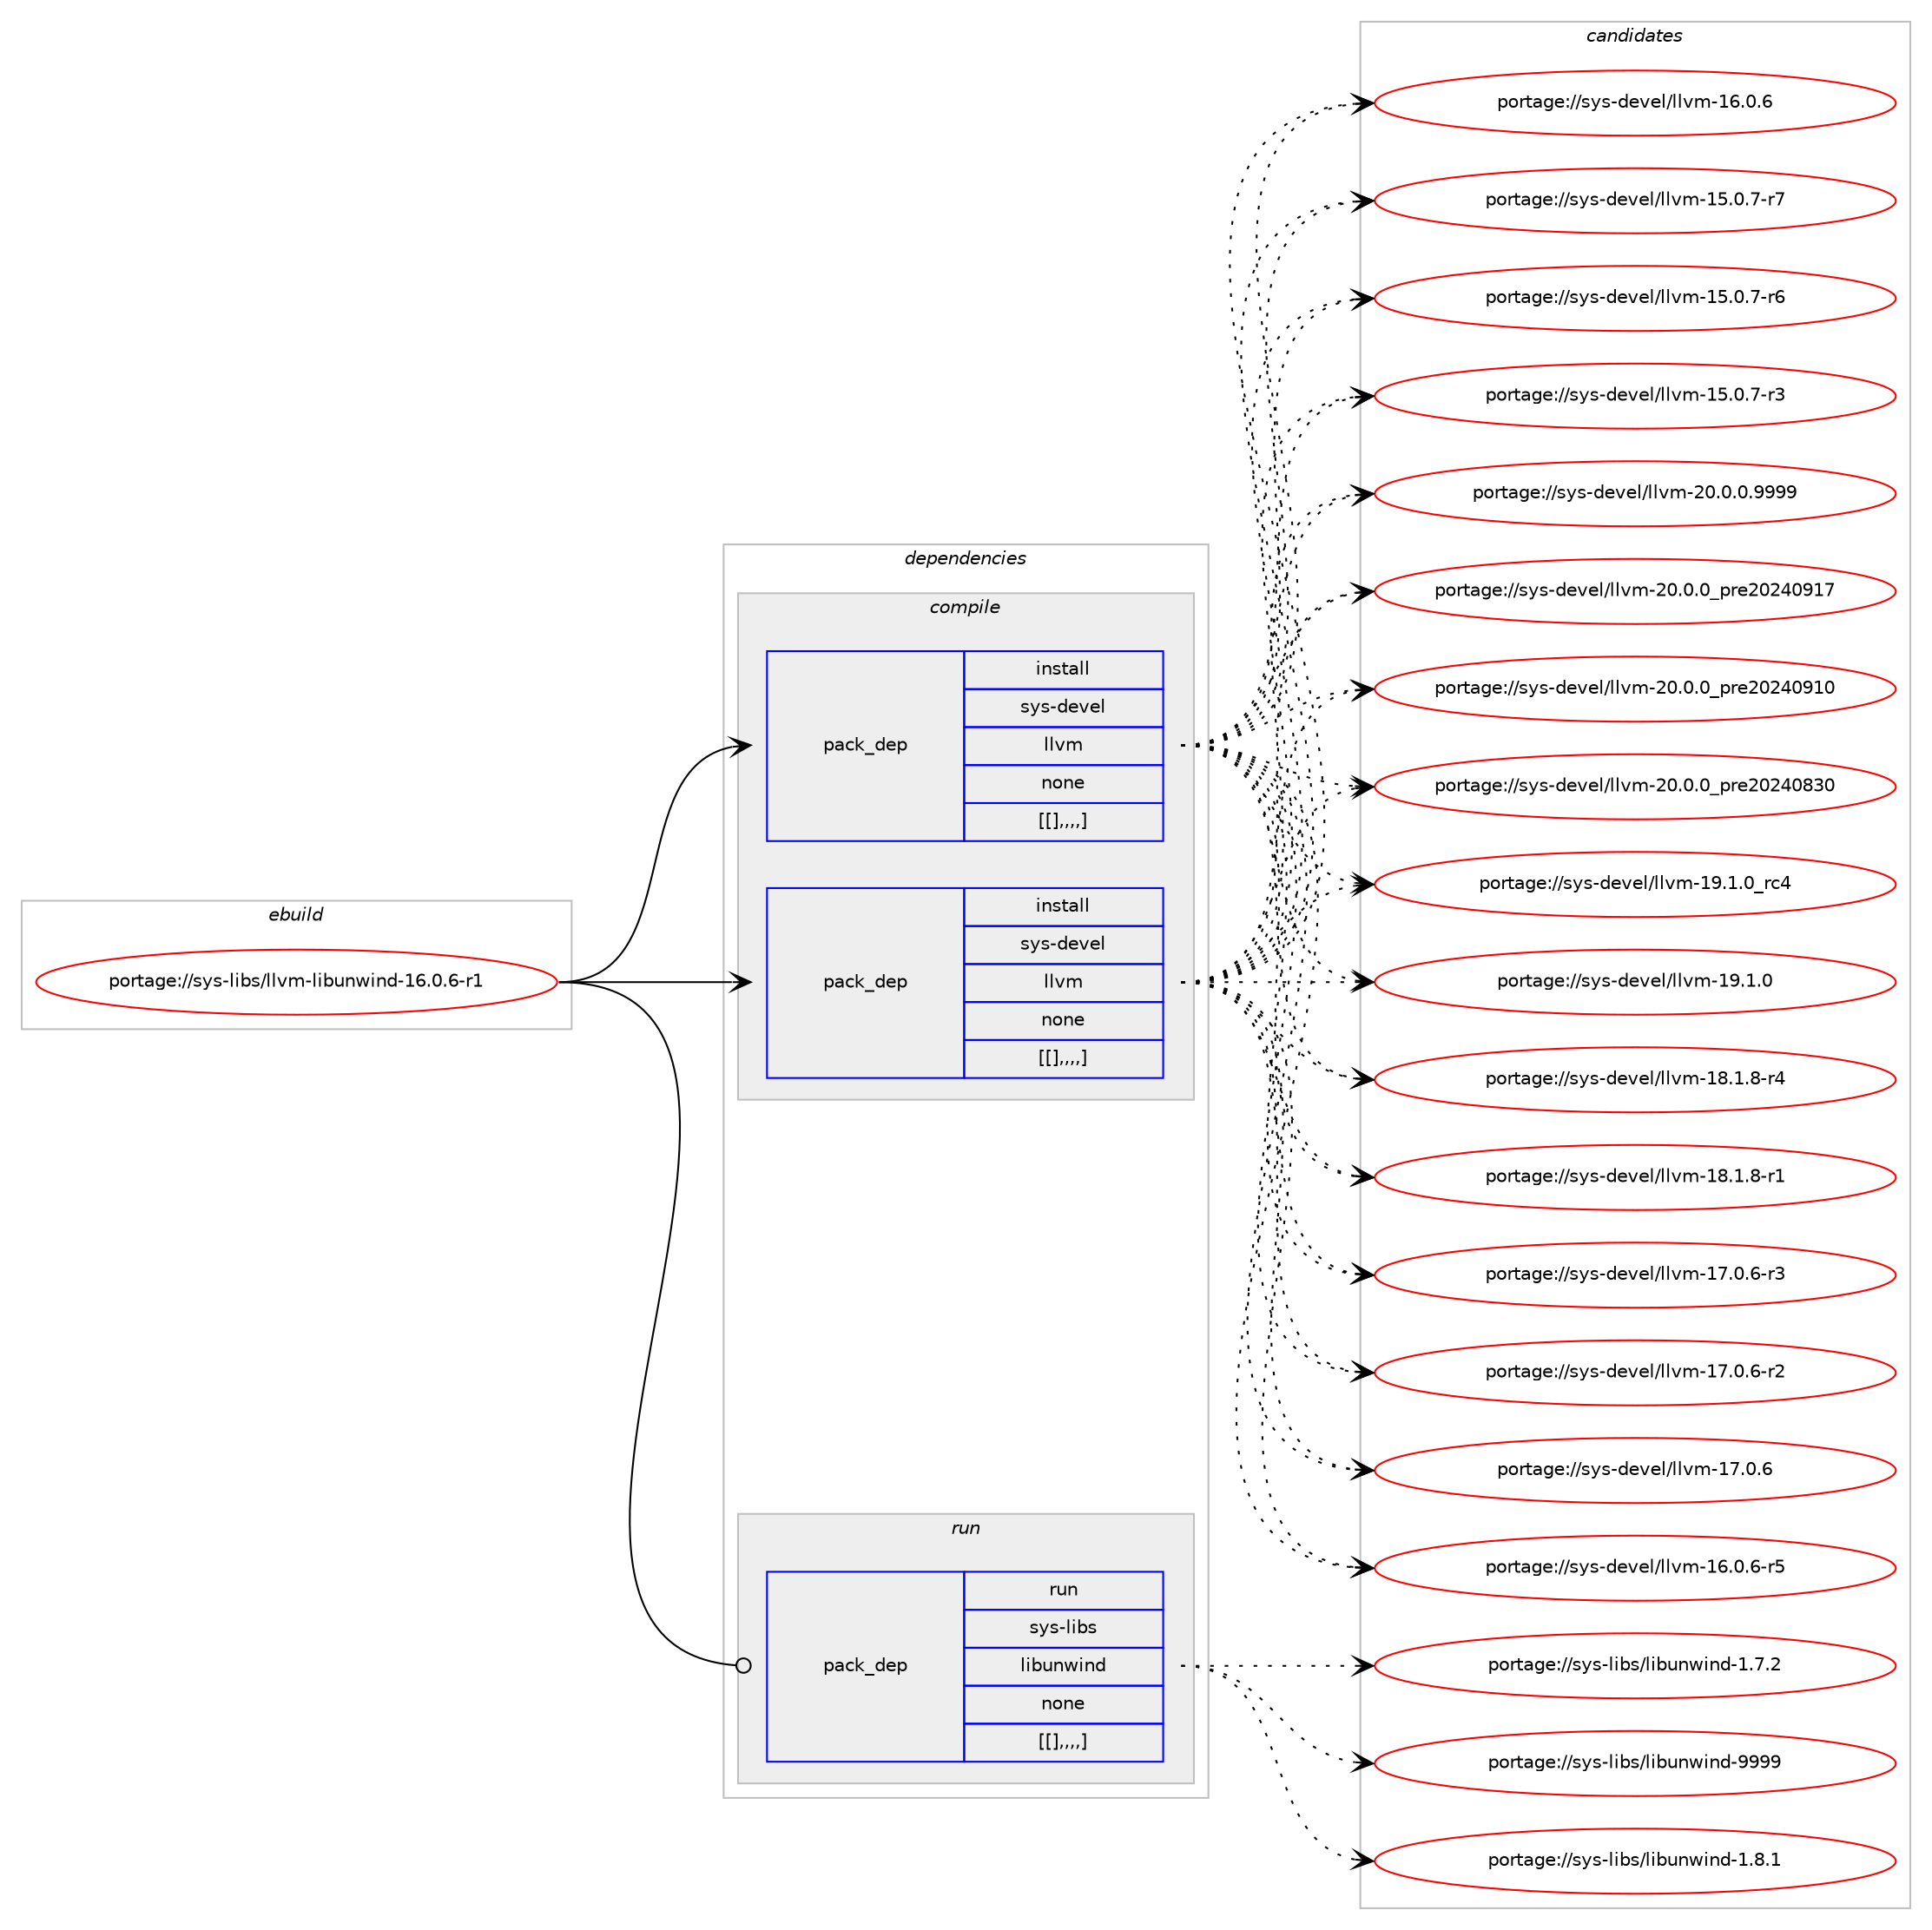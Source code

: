 digraph prolog {

# *************
# Graph options
# *************

newrank=true;
concentrate=true;
compound=true;
graph [rankdir=LR,fontname=Helvetica,fontsize=10,ranksep=1.5];#, ranksep=2.5, nodesep=0.2];
edge  [arrowhead=vee];
node  [fontname=Helvetica,fontsize=10];

# **********
# The ebuild
# **********

subgraph cluster_leftcol {
color=gray;
label=<<i>ebuild</i>>;
id [label="portage://sys-libs/llvm-libunwind-16.0.6-r1", color=red, width=4, href="../sys-libs/llvm-libunwind-16.0.6-r1.svg"];
}

# ****************
# The dependencies
# ****************

subgraph cluster_midcol {
color=gray;
label=<<i>dependencies</i>>;
subgraph cluster_compile {
fillcolor="#eeeeee";
style=filled;
label=<<i>compile</i>>;
subgraph pack329131 {
dependency455019 [label=<<TABLE BORDER="0" CELLBORDER="1" CELLSPACING="0" CELLPADDING="4" WIDTH="220"><TR><TD ROWSPAN="6" CELLPADDING="30">pack_dep</TD></TR><TR><TD WIDTH="110">install</TD></TR><TR><TD>sys-devel</TD></TR><TR><TD>llvm</TD></TR><TR><TD>none</TD></TR><TR><TD>[[],,,,]</TD></TR></TABLE>>, shape=none, color=blue];
}
id:e -> dependency455019:w [weight=20,style="solid",arrowhead="vee"];
subgraph pack329132 {
dependency455020 [label=<<TABLE BORDER="0" CELLBORDER="1" CELLSPACING="0" CELLPADDING="4" WIDTH="220"><TR><TD ROWSPAN="6" CELLPADDING="30">pack_dep</TD></TR><TR><TD WIDTH="110">install</TD></TR><TR><TD>sys-devel</TD></TR><TR><TD>llvm</TD></TR><TR><TD>none</TD></TR><TR><TD>[[],,,,]</TD></TR></TABLE>>, shape=none, color=blue];
}
id:e -> dependency455020:w [weight=20,style="solid",arrowhead="vee"];
}
subgraph cluster_compileandrun {
fillcolor="#eeeeee";
style=filled;
label=<<i>compile and run</i>>;
}
subgraph cluster_run {
fillcolor="#eeeeee";
style=filled;
label=<<i>run</i>>;
subgraph pack329133 {
dependency455021 [label=<<TABLE BORDER="0" CELLBORDER="1" CELLSPACING="0" CELLPADDING="4" WIDTH="220"><TR><TD ROWSPAN="6" CELLPADDING="30">pack_dep</TD></TR><TR><TD WIDTH="110">run</TD></TR><TR><TD>sys-libs</TD></TR><TR><TD>libunwind</TD></TR><TR><TD>none</TD></TR><TR><TD>[[],,,,]</TD></TR></TABLE>>, shape=none, color=blue];
}
id:e -> dependency455021:w [weight=20,style="solid",arrowhead="odot"];
}
}

# **************
# The candidates
# **************

subgraph cluster_choices {
rank=same;
color=gray;
label=<<i>candidates</i>>;

subgraph choice329131 {
color=black;
nodesep=1;
choice1151211154510010111810110847108108118109455048464846484657575757 [label="portage://sys-devel/llvm-20.0.0.9999", color=red, width=4,href="../sys-devel/llvm-20.0.0.9999.svg"];
choice115121115451001011181011084710810811810945504846484648951121141015048505248574955 [label="portage://sys-devel/llvm-20.0.0_pre20240917", color=red, width=4,href="../sys-devel/llvm-20.0.0_pre20240917.svg"];
choice115121115451001011181011084710810811810945504846484648951121141015048505248574948 [label="portage://sys-devel/llvm-20.0.0_pre20240910", color=red, width=4,href="../sys-devel/llvm-20.0.0_pre20240910.svg"];
choice115121115451001011181011084710810811810945504846484648951121141015048505248565148 [label="portage://sys-devel/llvm-20.0.0_pre20240830", color=red, width=4,href="../sys-devel/llvm-20.0.0_pre20240830.svg"];
choice115121115451001011181011084710810811810945495746494648951149952 [label="portage://sys-devel/llvm-19.1.0_rc4", color=red, width=4,href="../sys-devel/llvm-19.1.0_rc4.svg"];
choice115121115451001011181011084710810811810945495746494648 [label="portage://sys-devel/llvm-19.1.0", color=red, width=4,href="../sys-devel/llvm-19.1.0.svg"];
choice1151211154510010111810110847108108118109454956464946564511452 [label="portage://sys-devel/llvm-18.1.8-r4", color=red, width=4,href="../sys-devel/llvm-18.1.8-r4.svg"];
choice1151211154510010111810110847108108118109454956464946564511449 [label="portage://sys-devel/llvm-18.1.8-r1", color=red, width=4,href="../sys-devel/llvm-18.1.8-r1.svg"];
choice1151211154510010111810110847108108118109454955464846544511451 [label="portage://sys-devel/llvm-17.0.6-r3", color=red, width=4,href="../sys-devel/llvm-17.0.6-r3.svg"];
choice1151211154510010111810110847108108118109454955464846544511450 [label="portage://sys-devel/llvm-17.0.6-r2", color=red, width=4,href="../sys-devel/llvm-17.0.6-r2.svg"];
choice115121115451001011181011084710810811810945495546484654 [label="portage://sys-devel/llvm-17.0.6", color=red, width=4,href="../sys-devel/llvm-17.0.6.svg"];
choice1151211154510010111810110847108108118109454954464846544511453 [label="portage://sys-devel/llvm-16.0.6-r5", color=red, width=4,href="../sys-devel/llvm-16.0.6-r5.svg"];
choice115121115451001011181011084710810811810945495446484654 [label="portage://sys-devel/llvm-16.0.6", color=red, width=4,href="../sys-devel/llvm-16.0.6.svg"];
choice1151211154510010111810110847108108118109454953464846554511455 [label="portage://sys-devel/llvm-15.0.7-r7", color=red, width=4,href="../sys-devel/llvm-15.0.7-r7.svg"];
choice1151211154510010111810110847108108118109454953464846554511454 [label="portage://sys-devel/llvm-15.0.7-r6", color=red, width=4,href="../sys-devel/llvm-15.0.7-r6.svg"];
choice1151211154510010111810110847108108118109454953464846554511451 [label="portage://sys-devel/llvm-15.0.7-r3", color=red, width=4,href="../sys-devel/llvm-15.0.7-r3.svg"];
dependency455019:e -> choice1151211154510010111810110847108108118109455048464846484657575757:w [style=dotted,weight="100"];
dependency455019:e -> choice115121115451001011181011084710810811810945504846484648951121141015048505248574955:w [style=dotted,weight="100"];
dependency455019:e -> choice115121115451001011181011084710810811810945504846484648951121141015048505248574948:w [style=dotted,weight="100"];
dependency455019:e -> choice115121115451001011181011084710810811810945504846484648951121141015048505248565148:w [style=dotted,weight="100"];
dependency455019:e -> choice115121115451001011181011084710810811810945495746494648951149952:w [style=dotted,weight="100"];
dependency455019:e -> choice115121115451001011181011084710810811810945495746494648:w [style=dotted,weight="100"];
dependency455019:e -> choice1151211154510010111810110847108108118109454956464946564511452:w [style=dotted,weight="100"];
dependency455019:e -> choice1151211154510010111810110847108108118109454956464946564511449:w [style=dotted,weight="100"];
dependency455019:e -> choice1151211154510010111810110847108108118109454955464846544511451:w [style=dotted,weight="100"];
dependency455019:e -> choice1151211154510010111810110847108108118109454955464846544511450:w [style=dotted,weight="100"];
dependency455019:e -> choice115121115451001011181011084710810811810945495546484654:w [style=dotted,weight="100"];
dependency455019:e -> choice1151211154510010111810110847108108118109454954464846544511453:w [style=dotted,weight="100"];
dependency455019:e -> choice115121115451001011181011084710810811810945495446484654:w [style=dotted,weight="100"];
dependency455019:e -> choice1151211154510010111810110847108108118109454953464846554511455:w [style=dotted,weight="100"];
dependency455019:e -> choice1151211154510010111810110847108108118109454953464846554511454:w [style=dotted,weight="100"];
dependency455019:e -> choice1151211154510010111810110847108108118109454953464846554511451:w [style=dotted,weight="100"];
}
subgraph choice329132 {
color=black;
nodesep=1;
choice1151211154510010111810110847108108118109455048464846484657575757 [label="portage://sys-devel/llvm-20.0.0.9999", color=red, width=4,href="../sys-devel/llvm-20.0.0.9999.svg"];
choice115121115451001011181011084710810811810945504846484648951121141015048505248574955 [label="portage://sys-devel/llvm-20.0.0_pre20240917", color=red, width=4,href="../sys-devel/llvm-20.0.0_pre20240917.svg"];
choice115121115451001011181011084710810811810945504846484648951121141015048505248574948 [label="portage://sys-devel/llvm-20.0.0_pre20240910", color=red, width=4,href="../sys-devel/llvm-20.0.0_pre20240910.svg"];
choice115121115451001011181011084710810811810945504846484648951121141015048505248565148 [label="portage://sys-devel/llvm-20.0.0_pre20240830", color=red, width=4,href="../sys-devel/llvm-20.0.0_pre20240830.svg"];
choice115121115451001011181011084710810811810945495746494648951149952 [label="portage://sys-devel/llvm-19.1.0_rc4", color=red, width=4,href="../sys-devel/llvm-19.1.0_rc4.svg"];
choice115121115451001011181011084710810811810945495746494648 [label="portage://sys-devel/llvm-19.1.0", color=red, width=4,href="../sys-devel/llvm-19.1.0.svg"];
choice1151211154510010111810110847108108118109454956464946564511452 [label="portage://sys-devel/llvm-18.1.8-r4", color=red, width=4,href="../sys-devel/llvm-18.1.8-r4.svg"];
choice1151211154510010111810110847108108118109454956464946564511449 [label="portage://sys-devel/llvm-18.1.8-r1", color=red, width=4,href="../sys-devel/llvm-18.1.8-r1.svg"];
choice1151211154510010111810110847108108118109454955464846544511451 [label="portage://sys-devel/llvm-17.0.6-r3", color=red, width=4,href="../sys-devel/llvm-17.0.6-r3.svg"];
choice1151211154510010111810110847108108118109454955464846544511450 [label="portage://sys-devel/llvm-17.0.6-r2", color=red, width=4,href="../sys-devel/llvm-17.0.6-r2.svg"];
choice115121115451001011181011084710810811810945495546484654 [label="portage://sys-devel/llvm-17.0.6", color=red, width=4,href="../sys-devel/llvm-17.0.6.svg"];
choice1151211154510010111810110847108108118109454954464846544511453 [label="portage://sys-devel/llvm-16.0.6-r5", color=red, width=4,href="../sys-devel/llvm-16.0.6-r5.svg"];
choice115121115451001011181011084710810811810945495446484654 [label="portage://sys-devel/llvm-16.0.6", color=red, width=4,href="../sys-devel/llvm-16.0.6.svg"];
choice1151211154510010111810110847108108118109454953464846554511455 [label="portage://sys-devel/llvm-15.0.7-r7", color=red, width=4,href="../sys-devel/llvm-15.0.7-r7.svg"];
choice1151211154510010111810110847108108118109454953464846554511454 [label="portage://sys-devel/llvm-15.0.7-r6", color=red, width=4,href="../sys-devel/llvm-15.0.7-r6.svg"];
choice1151211154510010111810110847108108118109454953464846554511451 [label="portage://sys-devel/llvm-15.0.7-r3", color=red, width=4,href="../sys-devel/llvm-15.0.7-r3.svg"];
dependency455020:e -> choice1151211154510010111810110847108108118109455048464846484657575757:w [style=dotted,weight="100"];
dependency455020:e -> choice115121115451001011181011084710810811810945504846484648951121141015048505248574955:w [style=dotted,weight="100"];
dependency455020:e -> choice115121115451001011181011084710810811810945504846484648951121141015048505248574948:w [style=dotted,weight="100"];
dependency455020:e -> choice115121115451001011181011084710810811810945504846484648951121141015048505248565148:w [style=dotted,weight="100"];
dependency455020:e -> choice115121115451001011181011084710810811810945495746494648951149952:w [style=dotted,weight="100"];
dependency455020:e -> choice115121115451001011181011084710810811810945495746494648:w [style=dotted,weight="100"];
dependency455020:e -> choice1151211154510010111810110847108108118109454956464946564511452:w [style=dotted,weight="100"];
dependency455020:e -> choice1151211154510010111810110847108108118109454956464946564511449:w [style=dotted,weight="100"];
dependency455020:e -> choice1151211154510010111810110847108108118109454955464846544511451:w [style=dotted,weight="100"];
dependency455020:e -> choice1151211154510010111810110847108108118109454955464846544511450:w [style=dotted,weight="100"];
dependency455020:e -> choice115121115451001011181011084710810811810945495546484654:w [style=dotted,weight="100"];
dependency455020:e -> choice1151211154510010111810110847108108118109454954464846544511453:w [style=dotted,weight="100"];
dependency455020:e -> choice115121115451001011181011084710810811810945495446484654:w [style=dotted,weight="100"];
dependency455020:e -> choice1151211154510010111810110847108108118109454953464846554511455:w [style=dotted,weight="100"];
dependency455020:e -> choice1151211154510010111810110847108108118109454953464846554511454:w [style=dotted,weight="100"];
dependency455020:e -> choice1151211154510010111810110847108108118109454953464846554511451:w [style=dotted,weight="100"];
}
subgraph choice329133 {
color=black;
nodesep=1;
choice115121115451081059811547108105981171101191051101004557575757 [label="portage://sys-libs/libunwind-9999", color=red, width=4,href="../sys-libs/libunwind-9999.svg"];
choice11512111545108105981154710810598117110119105110100454946564649 [label="portage://sys-libs/libunwind-1.8.1", color=red, width=4,href="../sys-libs/libunwind-1.8.1.svg"];
choice11512111545108105981154710810598117110119105110100454946554650 [label="portage://sys-libs/libunwind-1.7.2", color=red, width=4,href="../sys-libs/libunwind-1.7.2.svg"];
dependency455021:e -> choice115121115451081059811547108105981171101191051101004557575757:w [style=dotted,weight="100"];
dependency455021:e -> choice11512111545108105981154710810598117110119105110100454946564649:w [style=dotted,weight="100"];
dependency455021:e -> choice11512111545108105981154710810598117110119105110100454946554650:w [style=dotted,weight="100"];
}
}

}
